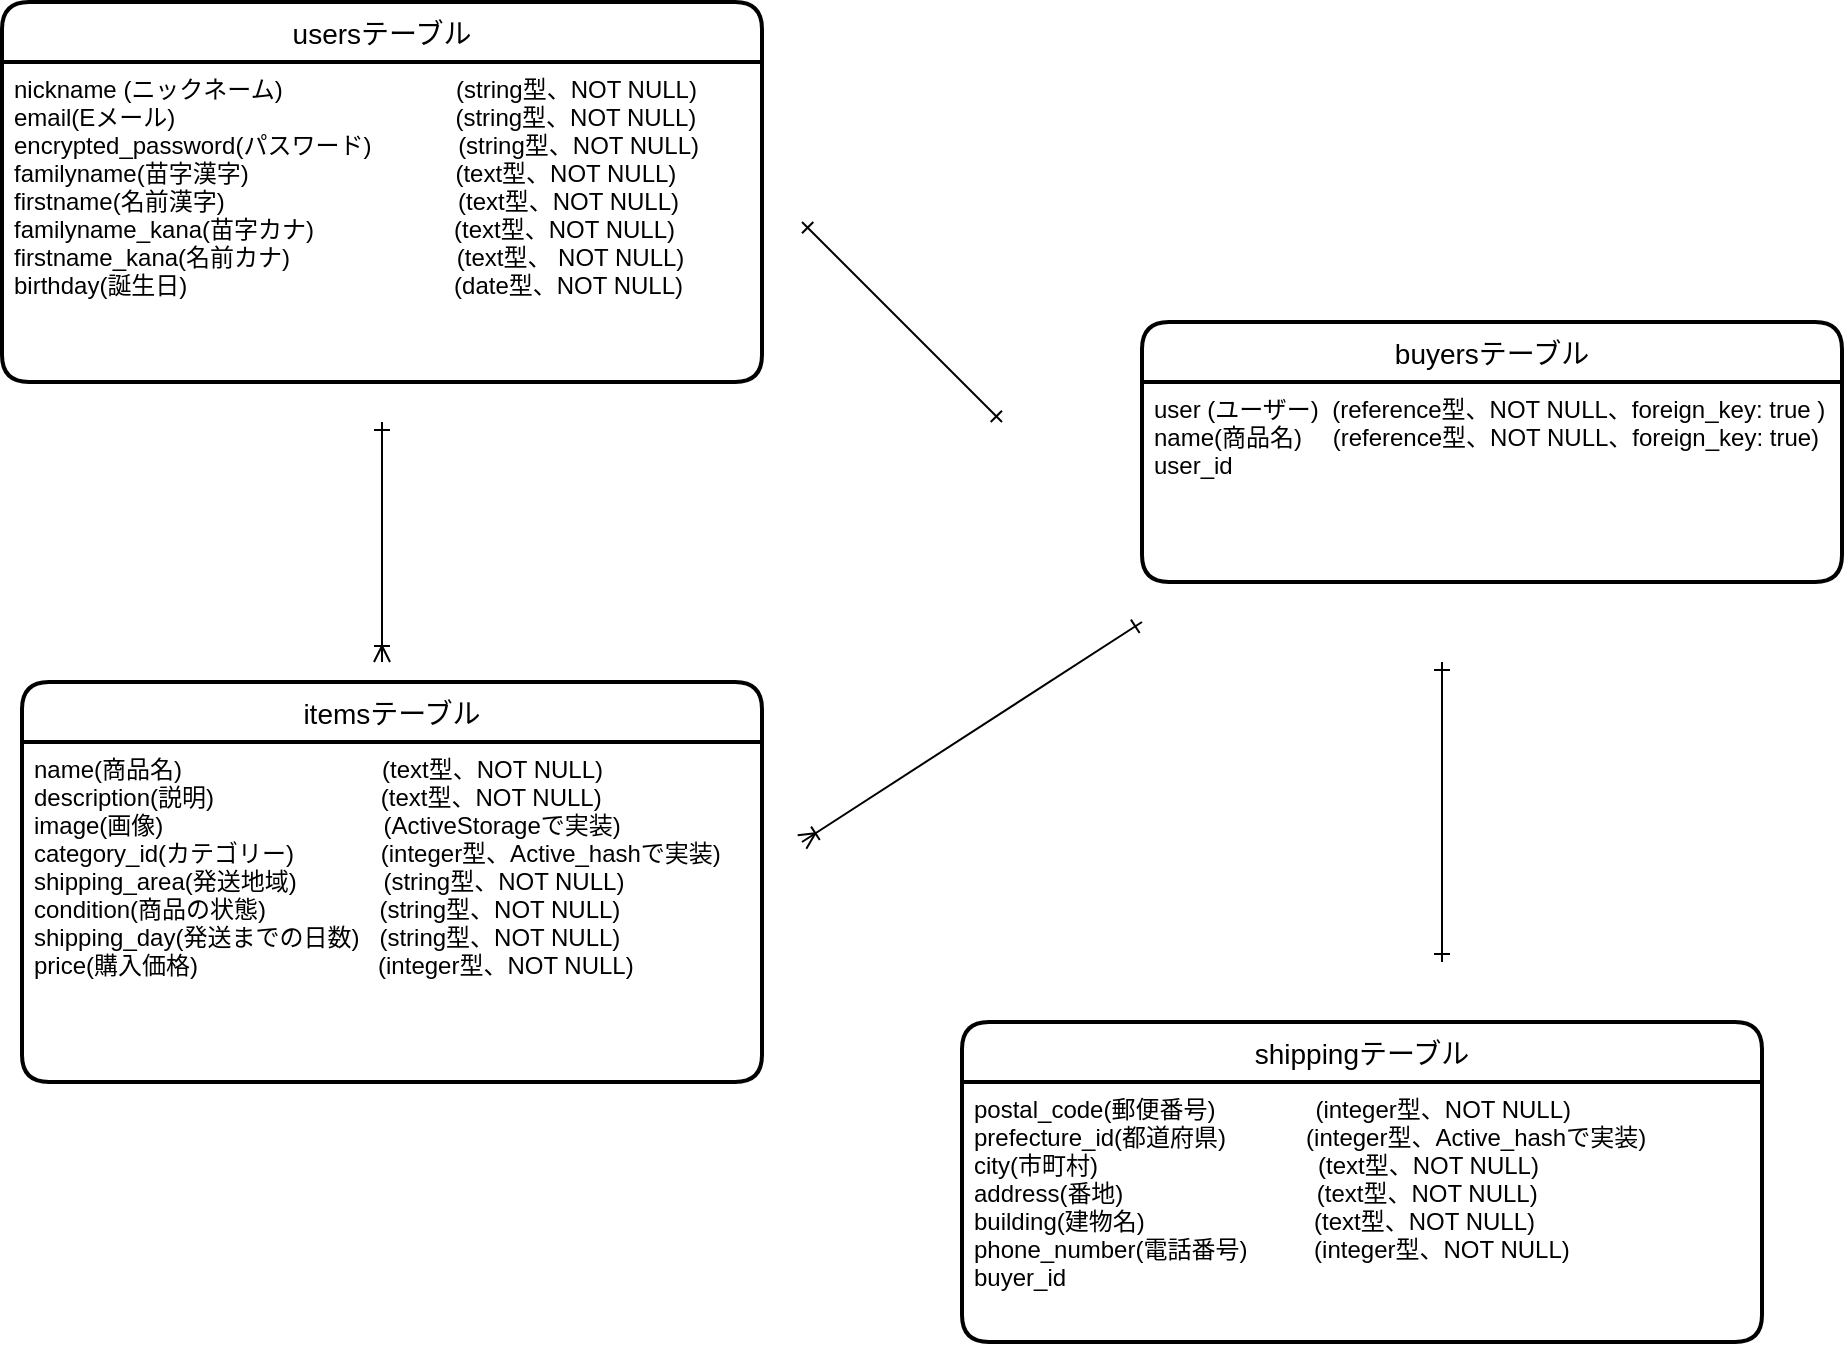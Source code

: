 <mxfile version="14.2.4" type="embed">
    <diagram id="60UPEPc2DFj4A5JT7lhN" name="ページ1">
        <mxGraphModel dx="1074" dy="706" grid="1" gridSize="10" guides="1" tooltips="1" connect="1" arrows="1" fold="1" page="1" pageScale="1" pageWidth="850" pageHeight="1100" math="0" shadow="0">
            <root>
                <mxCell id="0"/>
                <mxCell id="1" parent="0"/>
                <mxCell id="18" value="usersテーブル" style="swimlane;childLayout=stackLayout;horizontal=1;startSize=30;horizontalStack=0;rounded=1;fontSize=14;fontStyle=0;strokeWidth=2;resizeParent=0;resizeLast=1;shadow=0;dashed=0;align=center;" vertex="1" parent="1">
                    <mxGeometry x="40" y="10" width="380" height="190" as="geometry"/>
                </mxCell>
                <mxCell id="19" value="nickname (ニックネーム)                          (string型、NOT NULL)&#10;email(Eメール)                                          (string型、NOT NULL)&#10;encrypted_password(パスワード)             (string型、NOT NULL)&#10;familyname(苗字漢字)                               (text型、NOT NULL)&#10;firstname(名前漢字)                                   (text型、NOT NULL)&#10;familyname_kana(苗字カナ)                     (text型、NOT NULL)&#10;firstname_kana(名前カナ)                         (text型、 NOT NULL)&#10;birthday(誕生日)                                        (date型、NOT NULL)&#10;" style="align=left;strokeColor=none;fillColor=none;spacingLeft=4;fontSize=12;verticalAlign=top;resizable=0;rotatable=0;part=1;" vertex="1" parent="18">
                    <mxGeometry y="30" width="380" height="160" as="geometry"/>
                </mxCell>
                <mxCell id="22" value="itemsテーブル" style="swimlane;childLayout=stackLayout;horizontal=1;startSize=30;horizontalStack=0;rounded=1;fontSize=14;fontStyle=0;strokeWidth=2;resizeParent=0;resizeLast=1;shadow=0;dashed=0;align=center;" vertex="1" parent="1">
                    <mxGeometry x="50" y="350" width="370" height="200" as="geometry"/>
                </mxCell>
                <mxCell id="23" value="name(商品名)                              (text型、NOT NULL)&#10;description(説明)                         (text型、NOT NULL)&#10;image(画像)                                 (ActiveStorageで実装) &#10;category_id(カテゴリー)             (integer型、Active_hashで実装)&#10;shipping_area(発送地域)             (string型、NOT NULL)&#10;condition(商品の状態)                 (string型、NOT NULL)&#10;shipping_day(発送までの日数)   (string型、NOT NULL)&#10;price(購入価格)                           (integer型、NOT NULL)&#10;&#10;" style="align=left;strokeColor=none;fillColor=none;spacingLeft=4;fontSize=12;verticalAlign=top;resizable=0;rotatable=0;part=1;" vertex="1" parent="22">
                    <mxGeometry y="30" width="370" height="170" as="geometry"/>
                </mxCell>
                <mxCell id="24" value="shippingテーブル" style="swimlane;childLayout=stackLayout;horizontal=1;startSize=30;horizontalStack=0;rounded=1;fontSize=14;fontStyle=0;strokeWidth=2;resizeParent=0;resizeLast=1;shadow=0;dashed=0;align=center;" vertex="1" parent="1">
                    <mxGeometry x="520" y="520" width="400" height="160" as="geometry"/>
                </mxCell>
                <mxCell id="25" value="postal_code(郵便番号)               (integer型、NOT NULL)&#10;prefecture_id(都道府県)            (integer型、Active_hashで実装)&#10;city(市町村)                                 (text型、NOT NULL)&#10;address(番地)                             (text型、NOT NULL)&#10;building(建物名)          　　　　 (text型、NOT NULL)&#10;phone_number(電話番号)          (integer型、NOT NULL)&#10;buyer_id&#10;" style="align=left;strokeColor=none;fillColor=none;spacingLeft=4;fontSize=12;verticalAlign=top;resizable=0;rotatable=0;part=1;" vertex="1" parent="24">
                    <mxGeometry y="30" width="400" height="130" as="geometry"/>
                </mxCell>
                <mxCell id="51" style="edgeStyle=none;rounded=0;orthogonalLoop=1;jettySize=auto;html=1;startArrow=ERone;startFill=0;endArrow=ERone;endFill=0;" edge="1" parent="1">
                    <mxGeometry relative="1" as="geometry">
                        <mxPoint x="760" y="490" as="targetPoint"/>
                        <mxPoint x="760" y="340" as="sourcePoint"/>
                    </mxGeometry>
                </mxCell>
                <mxCell id="39" value="buyersテーブル" style="swimlane;childLayout=stackLayout;horizontal=1;startSize=30;horizontalStack=0;rounded=1;fontSize=14;fontStyle=0;strokeWidth=2;resizeParent=0;resizeLast=1;shadow=0;dashed=0;align=center;" vertex="1" parent="1">
                    <mxGeometry x="610" y="170" width="350" height="130" as="geometry"/>
                </mxCell>
                <mxCell id="40" value="user (ユーザー)  (reference型、NOT NULL、foreign_key: true )&#10;name(商品名)　 (reference型、NOT NULL、foreign_key: true)&#10;user_id&#10;" style="align=left;strokeColor=none;fillColor=none;spacingLeft=4;fontSize=12;verticalAlign=top;resizable=0;rotatable=0;part=1;" vertex="1" parent="39">
                    <mxGeometry y="30" width="350" height="100" as="geometry"/>
                </mxCell>
                <mxCell id="43" style="edgeStyle=orthogonalEdgeStyle;rounded=0;orthogonalLoop=1;jettySize=auto;html=1;endArrow=ERoneToMany;endFill=0;startArrow=ERone;startFill=0;" edge="1" parent="1">
                    <mxGeometry relative="1" as="geometry">
                        <mxPoint x="230" y="340" as="targetPoint"/>
                        <mxPoint x="230" y="220" as="sourcePoint"/>
                    </mxGeometry>
                </mxCell>
                <mxCell id="52" style="edgeStyle=none;rounded=0;orthogonalLoop=1;jettySize=auto;html=1;startArrow=ERoneToMany;startFill=0;endArrow=ERone;endFill=0;" edge="1" parent="1">
                    <mxGeometry relative="1" as="geometry">
                        <mxPoint x="610" y="320" as="targetPoint"/>
                        <mxPoint x="440" y="430" as="sourcePoint"/>
                    </mxGeometry>
                </mxCell>
                <mxCell id="53" style="rounded=0;orthogonalLoop=1;jettySize=auto;html=1;startArrow=ERone;startFill=0;endArrow=ERone;endFill=0;" edge="1" parent="1">
                    <mxGeometry relative="1" as="geometry">
                        <mxPoint x="440" y="120" as="targetPoint"/>
                        <mxPoint x="540" y="220" as="sourcePoint"/>
                    </mxGeometry>
                </mxCell>
            </root>
        </mxGraphModel>
    </diagram>
</mxfile>